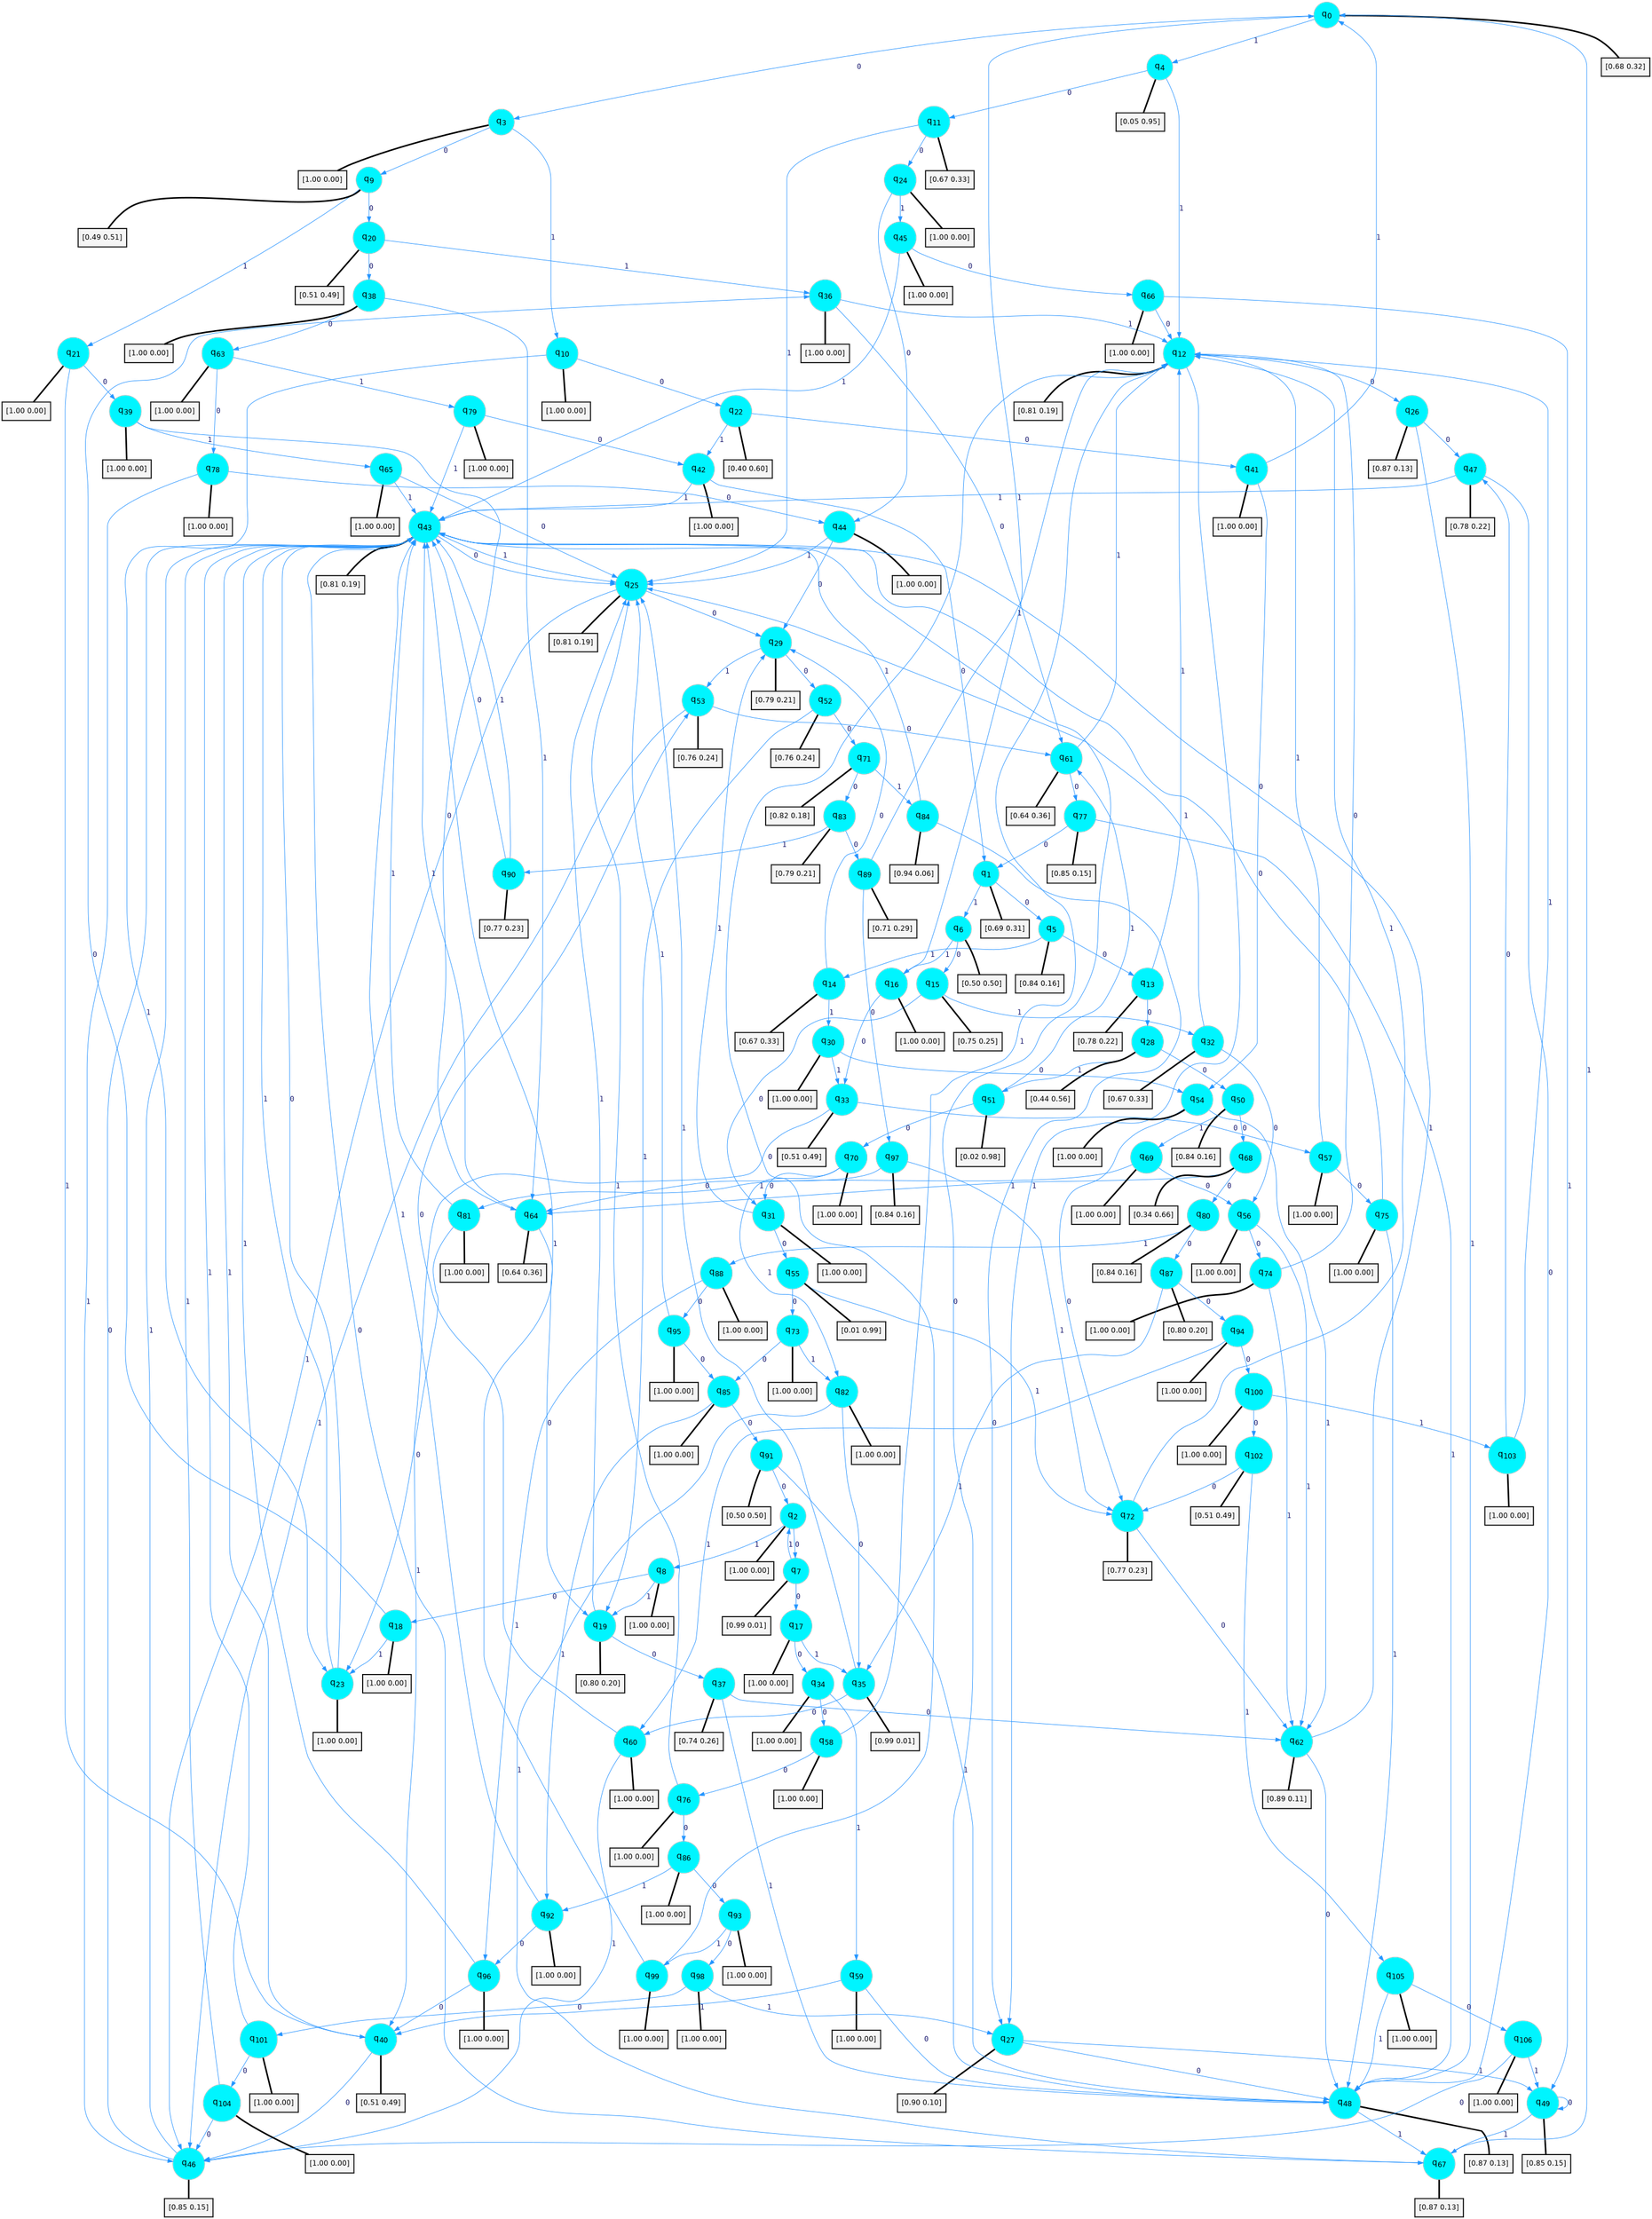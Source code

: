 digraph G {
graph [
bgcolor=transparent, dpi=300, rankdir=TD, size="40,25"];
node [
color=gray, fillcolor=turquoise1, fontcolor=black, fontname=Helvetica, fontsize=16, fontweight=bold, shape=circle, style=filled];
edge [
arrowsize=1, color=dodgerblue1, fontcolor=midnightblue, fontname=courier, fontweight=bold, penwidth=1, style=solid, weight=20];
0[label=<q<SUB>0</SUB>>];
1[label=<q<SUB>1</SUB>>];
2[label=<q<SUB>2</SUB>>];
3[label=<q<SUB>3</SUB>>];
4[label=<q<SUB>4</SUB>>];
5[label=<q<SUB>5</SUB>>];
6[label=<q<SUB>6</SUB>>];
7[label=<q<SUB>7</SUB>>];
8[label=<q<SUB>8</SUB>>];
9[label=<q<SUB>9</SUB>>];
10[label=<q<SUB>10</SUB>>];
11[label=<q<SUB>11</SUB>>];
12[label=<q<SUB>12</SUB>>];
13[label=<q<SUB>13</SUB>>];
14[label=<q<SUB>14</SUB>>];
15[label=<q<SUB>15</SUB>>];
16[label=<q<SUB>16</SUB>>];
17[label=<q<SUB>17</SUB>>];
18[label=<q<SUB>18</SUB>>];
19[label=<q<SUB>19</SUB>>];
20[label=<q<SUB>20</SUB>>];
21[label=<q<SUB>21</SUB>>];
22[label=<q<SUB>22</SUB>>];
23[label=<q<SUB>23</SUB>>];
24[label=<q<SUB>24</SUB>>];
25[label=<q<SUB>25</SUB>>];
26[label=<q<SUB>26</SUB>>];
27[label=<q<SUB>27</SUB>>];
28[label=<q<SUB>28</SUB>>];
29[label=<q<SUB>29</SUB>>];
30[label=<q<SUB>30</SUB>>];
31[label=<q<SUB>31</SUB>>];
32[label=<q<SUB>32</SUB>>];
33[label=<q<SUB>33</SUB>>];
34[label=<q<SUB>34</SUB>>];
35[label=<q<SUB>35</SUB>>];
36[label=<q<SUB>36</SUB>>];
37[label=<q<SUB>37</SUB>>];
38[label=<q<SUB>38</SUB>>];
39[label=<q<SUB>39</SUB>>];
40[label=<q<SUB>40</SUB>>];
41[label=<q<SUB>41</SUB>>];
42[label=<q<SUB>42</SUB>>];
43[label=<q<SUB>43</SUB>>];
44[label=<q<SUB>44</SUB>>];
45[label=<q<SUB>45</SUB>>];
46[label=<q<SUB>46</SUB>>];
47[label=<q<SUB>47</SUB>>];
48[label=<q<SUB>48</SUB>>];
49[label=<q<SUB>49</SUB>>];
50[label=<q<SUB>50</SUB>>];
51[label=<q<SUB>51</SUB>>];
52[label=<q<SUB>52</SUB>>];
53[label=<q<SUB>53</SUB>>];
54[label=<q<SUB>54</SUB>>];
55[label=<q<SUB>55</SUB>>];
56[label=<q<SUB>56</SUB>>];
57[label=<q<SUB>57</SUB>>];
58[label=<q<SUB>58</SUB>>];
59[label=<q<SUB>59</SUB>>];
60[label=<q<SUB>60</SUB>>];
61[label=<q<SUB>61</SUB>>];
62[label=<q<SUB>62</SUB>>];
63[label=<q<SUB>63</SUB>>];
64[label=<q<SUB>64</SUB>>];
65[label=<q<SUB>65</SUB>>];
66[label=<q<SUB>66</SUB>>];
67[label=<q<SUB>67</SUB>>];
68[label=<q<SUB>68</SUB>>];
69[label=<q<SUB>69</SUB>>];
70[label=<q<SUB>70</SUB>>];
71[label=<q<SUB>71</SUB>>];
72[label=<q<SUB>72</SUB>>];
73[label=<q<SUB>73</SUB>>];
74[label=<q<SUB>74</SUB>>];
75[label=<q<SUB>75</SUB>>];
76[label=<q<SUB>76</SUB>>];
77[label=<q<SUB>77</SUB>>];
78[label=<q<SUB>78</SUB>>];
79[label=<q<SUB>79</SUB>>];
80[label=<q<SUB>80</SUB>>];
81[label=<q<SUB>81</SUB>>];
82[label=<q<SUB>82</SUB>>];
83[label=<q<SUB>83</SUB>>];
84[label=<q<SUB>84</SUB>>];
85[label=<q<SUB>85</SUB>>];
86[label=<q<SUB>86</SUB>>];
87[label=<q<SUB>87</SUB>>];
88[label=<q<SUB>88</SUB>>];
89[label=<q<SUB>89</SUB>>];
90[label=<q<SUB>90</SUB>>];
91[label=<q<SUB>91</SUB>>];
92[label=<q<SUB>92</SUB>>];
93[label=<q<SUB>93</SUB>>];
94[label=<q<SUB>94</SUB>>];
95[label=<q<SUB>95</SUB>>];
96[label=<q<SUB>96</SUB>>];
97[label=<q<SUB>97</SUB>>];
98[label=<q<SUB>98</SUB>>];
99[label=<q<SUB>99</SUB>>];
100[label=<q<SUB>100</SUB>>];
101[label=<q<SUB>101</SUB>>];
102[label=<q<SUB>102</SUB>>];
103[label=<q<SUB>103</SUB>>];
104[label=<q<SUB>104</SUB>>];
105[label=<q<SUB>105</SUB>>];
106[label=<q<SUB>106</SUB>>];
107[label="[0.68 0.32]", shape=box,fontcolor=black, fontname=Helvetica, fontsize=14, penwidth=2, fillcolor=whitesmoke,color=black];
108[label="[0.69 0.31]", shape=box,fontcolor=black, fontname=Helvetica, fontsize=14, penwidth=2, fillcolor=whitesmoke,color=black];
109[label="[1.00 0.00]", shape=box,fontcolor=black, fontname=Helvetica, fontsize=14, penwidth=2, fillcolor=whitesmoke,color=black];
110[label="[1.00 0.00]", shape=box,fontcolor=black, fontname=Helvetica, fontsize=14, penwidth=2, fillcolor=whitesmoke,color=black];
111[label="[0.05 0.95]", shape=box,fontcolor=black, fontname=Helvetica, fontsize=14, penwidth=2, fillcolor=whitesmoke,color=black];
112[label="[0.84 0.16]", shape=box,fontcolor=black, fontname=Helvetica, fontsize=14, penwidth=2, fillcolor=whitesmoke,color=black];
113[label="[0.50 0.50]", shape=box,fontcolor=black, fontname=Helvetica, fontsize=14, penwidth=2, fillcolor=whitesmoke,color=black];
114[label="[0.99 0.01]", shape=box,fontcolor=black, fontname=Helvetica, fontsize=14, penwidth=2, fillcolor=whitesmoke,color=black];
115[label="[1.00 0.00]", shape=box,fontcolor=black, fontname=Helvetica, fontsize=14, penwidth=2, fillcolor=whitesmoke,color=black];
116[label="[0.49 0.51]", shape=box,fontcolor=black, fontname=Helvetica, fontsize=14, penwidth=2, fillcolor=whitesmoke,color=black];
117[label="[1.00 0.00]", shape=box,fontcolor=black, fontname=Helvetica, fontsize=14, penwidth=2, fillcolor=whitesmoke,color=black];
118[label="[0.67 0.33]", shape=box,fontcolor=black, fontname=Helvetica, fontsize=14, penwidth=2, fillcolor=whitesmoke,color=black];
119[label="[0.81 0.19]", shape=box,fontcolor=black, fontname=Helvetica, fontsize=14, penwidth=2, fillcolor=whitesmoke,color=black];
120[label="[0.78 0.22]", shape=box,fontcolor=black, fontname=Helvetica, fontsize=14, penwidth=2, fillcolor=whitesmoke,color=black];
121[label="[0.67 0.33]", shape=box,fontcolor=black, fontname=Helvetica, fontsize=14, penwidth=2, fillcolor=whitesmoke,color=black];
122[label="[0.75 0.25]", shape=box,fontcolor=black, fontname=Helvetica, fontsize=14, penwidth=2, fillcolor=whitesmoke,color=black];
123[label="[1.00 0.00]", shape=box,fontcolor=black, fontname=Helvetica, fontsize=14, penwidth=2, fillcolor=whitesmoke,color=black];
124[label="[1.00 0.00]", shape=box,fontcolor=black, fontname=Helvetica, fontsize=14, penwidth=2, fillcolor=whitesmoke,color=black];
125[label="[1.00 0.00]", shape=box,fontcolor=black, fontname=Helvetica, fontsize=14, penwidth=2, fillcolor=whitesmoke,color=black];
126[label="[0.80 0.20]", shape=box,fontcolor=black, fontname=Helvetica, fontsize=14, penwidth=2, fillcolor=whitesmoke,color=black];
127[label="[0.51 0.49]", shape=box,fontcolor=black, fontname=Helvetica, fontsize=14, penwidth=2, fillcolor=whitesmoke,color=black];
128[label="[1.00 0.00]", shape=box,fontcolor=black, fontname=Helvetica, fontsize=14, penwidth=2, fillcolor=whitesmoke,color=black];
129[label="[0.40 0.60]", shape=box,fontcolor=black, fontname=Helvetica, fontsize=14, penwidth=2, fillcolor=whitesmoke,color=black];
130[label="[1.00 0.00]", shape=box,fontcolor=black, fontname=Helvetica, fontsize=14, penwidth=2, fillcolor=whitesmoke,color=black];
131[label="[1.00 0.00]", shape=box,fontcolor=black, fontname=Helvetica, fontsize=14, penwidth=2, fillcolor=whitesmoke,color=black];
132[label="[0.81 0.19]", shape=box,fontcolor=black, fontname=Helvetica, fontsize=14, penwidth=2, fillcolor=whitesmoke,color=black];
133[label="[0.87 0.13]", shape=box,fontcolor=black, fontname=Helvetica, fontsize=14, penwidth=2, fillcolor=whitesmoke,color=black];
134[label="[0.90 0.10]", shape=box,fontcolor=black, fontname=Helvetica, fontsize=14, penwidth=2, fillcolor=whitesmoke,color=black];
135[label="[0.44 0.56]", shape=box,fontcolor=black, fontname=Helvetica, fontsize=14, penwidth=2, fillcolor=whitesmoke,color=black];
136[label="[0.79 0.21]", shape=box,fontcolor=black, fontname=Helvetica, fontsize=14, penwidth=2, fillcolor=whitesmoke,color=black];
137[label="[1.00 0.00]", shape=box,fontcolor=black, fontname=Helvetica, fontsize=14, penwidth=2, fillcolor=whitesmoke,color=black];
138[label="[1.00 0.00]", shape=box,fontcolor=black, fontname=Helvetica, fontsize=14, penwidth=2, fillcolor=whitesmoke,color=black];
139[label="[0.67 0.33]", shape=box,fontcolor=black, fontname=Helvetica, fontsize=14, penwidth=2, fillcolor=whitesmoke,color=black];
140[label="[0.51 0.49]", shape=box,fontcolor=black, fontname=Helvetica, fontsize=14, penwidth=2, fillcolor=whitesmoke,color=black];
141[label="[1.00 0.00]", shape=box,fontcolor=black, fontname=Helvetica, fontsize=14, penwidth=2, fillcolor=whitesmoke,color=black];
142[label="[0.99 0.01]", shape=box,fontcolor=black, fontname=Helvetica, fontsize=14, penwidth=2, fillcolor=whitesmoke,color=black];
143[label="[1.00 0.00]", shape=box,fontcolor=black, fontname=Helvetica, fontsize=14, penwidth=2, fillcolor=whitesmoke,color=black];
144[label="[0.74 0.26]", shape=box,fontcolor=black, fontname=Helvetica, fontsize=14, penwidth=2, fillcolor=whitesmoke,color=black];
145[label="[1.00 0.00]", shape=box,fontcolor=black, fontname=Helvetica, fontsize=14, penwidth=2, fillcolor=whitesmoke,color=black];
146[label="[1.00 0.00]", shape=box,fontcolor=black, fontname=Helvetica, fontsize=14, penwidth=2, fillcolor=whitesmoke,color=black];
147[label="[0.51 0.49]", shape=box,fontcolor=black, fontname=Helvetica, fontsize=14, penwidth=2, fillcolor=whitesmoke,color=black];
148[label="[1.00 0.00]", shape=box,fontcolor=black, fontname=Helvetica, fontsize=14, penwidth=2, fillcolor=whitesmoke,color=black];
149[label="[1.00 0.00]", shape=box,fontcolor=black, fontname=Helvetica, fontsize=14, penwidth=2, fillcolor=whitesmoke,color=black];
150[label="[0.81 0.19]", shape=box,fontcolor=black, fontname=Helvetica, fontsize=14, penwidth=2, fillcolor=whitesmoke,color=black];
151[label="[1.00 0.00]", shape=box,fontcolor=black, fontname=Helvetica, fontsize=14, penwidth=2, fillcolor=whitesmoke,color=black];
152[label="[1.00 0.00]", shape=box,fontcolor=black, fontname=Helvetica, fontsize=14, penwidth=2, fillcolor=whitesmoke,color=black];
153[label="[0.85 0.15]", shape=box,fontcolor=black, fontname=Helvetica, fontsize=14, penwidth=2, fillcolor=whitesmoke,color=black];
154[label="[0.78 0.22]", shape=box,fontcolor=black, fontname=Helvetica, fontsize=14, penwidth=2, fillcolor=whitesmoke,color=black];
155[label="[0.87 0.13]", shape=box,fontcolor=black, fontname=Helvetica, fontsize=14, penwidth=2, fillcolor=whitesmoke,color=black];
156[label="[0.85 0.15]", shape=box,fontcolor=black, fontname=Helvetica, fontsize=14, penwidth=2, fillcolor=whitesmoke,color=black];
157[label="[0.84 0.16]", shape=box,fontcolor=black, fontname=Helvetica, fontsize=14, penwidth=2, fillcolor=whitesmoke,color=black];
158[label="[0.02 0.98]", shape=box,fontcolor=black, fontname=Helvetica, fontsize=14, penwidth=2, fillcolor=whitesmoke,color=black];
159[label="[0.76 0.24]", shape=box,fontcolor=black, fontname=Helvetica, fontsize=14, penwidth=2, fillcolor=whitesmoke,color=black];
160[label="[0.76 0.24]", shape=box,fontcolor=black, fontname=Helvetica, fontsize=14, penwidth=2, fillcolor=whitesmoke,color=black];
161[label="[1.00 0.00]", shape=box,fontcolor=black, fontname=Helvetica, fontsize=14, penwidth=2, fillcolor=whitesmoke,color=black];
162[label="[0.01 0.99]", shape=box,fontcolor=black, fontname=Helvetica, fontsize=14, penwidth=2, fillcolor=whitesmoke,color=black];
163[label="[1.00 0.00]", shape=box,fontcolor=black, fontname=Helvetica, fontsize=14, penwidth=2, fillcolor=whitesmoke,color=black];
164[label="[1.00 0.00]", shape=box,fontcolor=black, fontname=Helvetica, fontsize=14, penwidth=2, fillcolor=whitesmoke,color=black];
165[label="[1.00 0.00]", shape=box,fontcolor=black, fontname=Helvetica, fontsize=14, penwidth=2, fillcolor=whitesmoke,color=black];
166[label="[1.00 0.00]", shape=box,fontcolor=black, fontname=Helvetica, fontsize=14, penwidth=2, fillcolor=whitesmoke,color=black];
167[label="[1.00 0.00]", shape=box,fontcolor=black, fontname=Helvetica, fontsize=14, penwidth=2, fillcolor=whitesmoke,color=black];
168[label="[0.64 0.36]", shape=box,fontcolor=black, fontname=Helvetica, fontsize=14, penwidth=2, fillcolor=whitesmoke,color=black];
169[label="[0.89 0.11]", shape=box,fontcolor=black, fontname=Helvetica, fontsize=14, penwidth=2, fillcolor=whitesmoke,color=black];
170[label="[1.00 0.00]", shape=box,fontcolor=black, fontname=Helvetica, fontsize=14, penwidth=2, fillcolor=whitesmoke,color=black];
171[label="[0.64 0.36]", shape=box,fontcolor=black, fontname=Helvetica, fontsize=14, penwidth=2, fillcolor=whitesmoke,color=black];
172[label="[1.00 0.00]", shape=box,fontcolor=black, fontname=Helvetica, fontsize=14, penwidth=2, fillcolor=whitesmoke,color=black];
173[label="[1.00 0.00]", shape=box,fontcolor=black, fontname=Helvetica, fontsize=14, penwidth=2, fillcolor=whitesmoke,color=black];
174[label="[0.87 0.13]", shape=box,fontcolor=black, fontname=Helvetica, fontsize=14, penwidth=2, fillcolor=whitesmoke,color=black];
175[label="[0.34 0.66]", shape=box,fontcolor=black, fontname=Helvetica, fontsize=14, penwidth=2, fillcolor=whitesmoke,color=black];
176[label="[1.00 0.00]", shape=box,fontcolor=black, fontname=Helvetica, fontsize=14, penwidth=2, fillcolor=whitesmoke,color=black];
177[label="[1.00 0.00]", shape=box,fontcolor=black, fontname=Helvetica, fontsize=14, penwidth=2, fillcolor=whitesmoke,color=black];
178[label="[0.82 0.18]", shape=box,fontcolor=black, fontname=Helvetica, fontsize=14, penwidth=2, fillcolor=whitesmoke,color=black];
179[label="[0.77 0.23]", shape=box,fontcolor=black, fontname=Helvetica, fontsize=14, penwidth=2, fillcolor=whitesmoke,color=black];
180[label="[1.00 0.00]", shape=box,fontcolor=black, fontname=Helvetica, fontsize=14, penwidth=2, fillcolor=whitesmoke,color=black];
181[label="[1.00 0.00]", shape=box,fontcolor=black, fontname=Helvetica, fontsize=14, penwidth=2, fillcolor=whitesmoke,color=black];
182[label="[1.00 0.00]", shape=box,fontcolor=black, fontname=Helvetica, fontsize=14, penwidth=2, fillcolor=whitesmoke,color=black];
183[label="[1.00 0.00]", shape=box,fontcolor=black, fontname=Helvetica, fontsize=14, penwidth=2, fillcolor=whitesmoke,color=black];
184[label="[0.85 0.15]", shape=box,fontcolor=black, fontname=Helvetica, fontsize=14, penwidth=2, fillcolor=whitesmoke,color=black];
185[label="[1.00 0.00]", shape=box,fontcolor=black, fontname=Helvetica, fontsize=14, penwidth=2, fillcolor=whitesmoke,color=black];
186[label="[1.00 0.00]", shape=box,fontcolor=black, fontname=Helvetica, fontsize=14, penwidth=2, fillcolor=whitesmoke,color=black];
187[label="[0.84 0.16]", shape=box,fontcolor=black, fontname=Helvetica, fontsize=14, penwidth=2, fillcolor=whitesmoke,color=black];
188[label="[1.00 0.00]", shape=box,fontcolor=black, fontname=Helvetica, fontsize=14, penwidth=2, fillcolor=whitesmoke,color=black];
189[label="[1.00 0.00]", shape=box,fontcolor=black, fontname=Helvetica, fontsize=14, penwidth=2, fillcolor=whitesmoke,color=black];
190[label="[0.79 0.21]", shape=box,fontcolor=black, fontname=Helvetica, fontsize=14, penwidth=2, fillcolor=whitesmoke,color=black];
191[label="[0.94 0.06]", shape=box,fontcolor=black, fontname=Helvetica, fontsize=14, penwidth=2, fillcolor=whitesmoke,color=black];
192[label="[1.00 0.00]", shape=box,fontcolor=black, fontname=Helvetica, fontsize=14, penwidth=2, fillcolor=whitesmoke,color=black];
193[label="[1.00 0.00]", shape=box,fontcolor=black, fontname=Helvetica, fontsize=14, penwidth=2, fillcolor=whitesmoke,color=black];
194[label="[0.80 0.20]", shape=box,fontcolor=black, fontname=Helvetica, fontsize=14, penwidth=2, fillcolor=whitesmoke,color=black];
195[label="[1.00 0.00]", shape=box,fontcolor=black, fontname=Helvetica, fontsize=14, penwidth=2, fillcolor=whitesmoke,color=black];
196[label="[0.71 0.29]", shape=box,fontcolor=black, fontname=Helvetica, fontsize=14, penwidth=2, fillcolor=whitesmoke,color=black];
197[label="[0.77 0.23]", shape=box,fontcolor=black, fontname=Helvetica, fontsize=14, penwidth=2, fillcolor=whitesmoke,color=black];
198[label="[0.50 0.50]", shape=box,fontcolor=black, fontname=Helvetica, fontsize=14, penwidth=2, fillcolor=whitesmoke,color=black];
199[label="[1.00 0.00]", shape=box,fontcolor=black, fontname=Helvetica, fontsize=14, penwidth=2, fillcolor=whitesmoke,color=black];
200[label="[1.00 0.00]", shape=box,fontcolor=black, fontname=Helvetica, fontsize=14, penwidth=2, fillcolor=whitesmoke,color=black];
201[label="[1.00 0.00]", shape=box,fontcolor=black, fontname=Helvetica, fontsize=14, penwidth=2, fillcolor=whitesmoke,color=black];
202[label="[1.00 0.00]", shape=box,fontcolor=black, fontname=Helvetica, fontsize=14, penwidth=2, fillcolor=whitesmoke,color=black];
203[label="[1.00 0.00]", shape=box,fontcolor=black, fontname=Helvetica, fontsize=14, penwidth=2, fillcolor=whitesmoke,color=black];
204[label="[0.84 0.16]", shape=box,fontcolor=black, fontname=Helvetica, fontsize=14, penwidth=2, fillcolor=whitesmoke,color=black];
205[label="[1.00 0.00]", shape=box,fontcolor=black, fontname=Helvetica, fontsize=14, penwidth=2, fillcolor=whitesmoke,color=black];
206[label="[1.00 0.00]", shape=box,fontcolor=black, fontname=Helvetica, fontsize=14, penwidth=2, fillcolor=whitesmoke,color=black];
207[label="[1.00 0.00]", shape=box,fontcolor=black, fontname=Helvetica, fontsize=14, penwidth=2, fillcolor=whitesmoke,color=black];
208[label="[1.00 0.00]", shape=box,fontcolor=black, fontname=Helvetica, fontsize=14, penwidth=2, fillcolor=whitesmoke,color=black];
209[label="[0.51 0.49]", shape=box,fontcolor=black, fontname=Helvetica, fontsize=14, penwidth=2, fillcolor=whitesmoke,color=black];
210[label="[1.00 0.00]", shape=box,fontcolor=black, fontname=Helvetica, fontsize=14, penwidth=2, fillcolor=whitesmoke,color=black];
211[label="[1.00 0.00]", shape=box,fontcolor=black, fontname=Helvetica, fontsize=14, penwidth=2, fillcolor=whitesmoke,color=black];
212[label="[1.00 0.00]", shape=box,fontcolor=black, fontname=Helvetica, fontsize=14, penwidth=2, fillcolor=whitesmoke,color=black];
213[label="[1.00 0.00]", shape=box,fontcolor=black, fontname=Helvetica, fontsize=14, penwidth=2, fillcolor=whitesmoke,color=black];
0->3 [label=0];
0->4 [label=1];
0->107 [arrowhead=none, penwidth=3,color=black];
1->5 [label=0];
1->6 [label=1];
1->108 [arrowhead=none, penwidth=3,color=black];
2->7 [label=0];
2->8 [label=1];
2->109 [arrowhead=none, penwidth=3,color=black];
3->9 [label=0];
3->10 [label=1];
3->110 [arrowhead=none, penwidth=3,color=black];
4->11 [label=0];
4->12 [label=1];
4->111 [arrowhead=none, penwidth=3,color=black];
5->13 [label=0];
5->14 [label=1];
5->112 [arrowhead=none, penwidth=3,color=black];
6->15 [label=0];
6->16 [label=1];
6->113 [arrowhead=none, penwidth=3,color=black];
7->17 [label=0];
7->2 [label=1];
7->114 [arrowhead=none, penwidth=3,color=black];
8->18 [label=0];
8->19 [label=1];
8->115 [arrowhead=none, penwidth=3,color=black];
9->20 [label=0];
9->21 [label=1];
9->116 [arrowhead=none, penwidth=3,color=black];
10->22 [label=0];
10->23 [label=1];
10->117 [arrowhead=none, penwidth=3,color=black];
11->24 [label=0];
11->25 [label=1];
11->118 [arrowhead=none, penwidth=3,color=black];
12->26 [label=0];
12->27 [label=1];
12->119 [arrowhead=none, penwidth=3,color=black];
13->28 [label=0];
13->12 [label=1];
13->120 [arrowhead=none, penwidth=3,color=black];
14->29 [label=0];
14->30 [label=1];
14->121 [arrowhead=none, penwidth=3,color=black];
15->31 [label=0];
15->32 [label=1];
15->122 [arrowhead=none, penwidth=3,color=black];
16->33 [label=0];
16->0 [label=1];
16->123 [arrowhead=none, penwidth=3,color=black];
17->34 [label=0];
17->35 [label=1];
17->124 [arrowhead=none, penwidth=3,color=black];
18->36 [label=0];
18->23 [label=1];
18->125 [arrowhead=none, penwidth=3,color=black];
19->37 [label=0];
19->25 [label=1];
19->126 [arrowhead=none, penwidth=3,color=black];
20->38 [label=0];
20->36 [label=1];
20->127 [arrowhead=none, penwidth=3,color=black];
21->39 [label=0];
21->40 [label=1];
21->128 [arrowhead=none, penwidth=3,color=black];
22->41 [label=0];
22->42 [label=1];
22->129 [arrowhead=none, penwidth=3,color=black];
23->43 [label=0];
23->43 [label=1];
23->130 [arrowhead=none, penwidth=3,color=black];
24->44 [label=0];
24->45 [label=1];
24->131 [arrowhead=none, penwidth=3,color=black];
25->29 [label=0];
25->46 [label=1];
25->132 [arrowhead=none, penwidth=3,color=black];
26->47 [label=0];
26->48 [label=1];
26->133 [arrowhead=none, penwidth=3,color=black];
27->48 [label=0];
27->49 [label=1];
27->134 [arrowhead=none, penwidth=3,color=black];
28->50 [label=0];
28->51 [label=1];
28->135 [arrowhead=none, penwidth=3,color=black];
29->52 [label=0];
29->53 [label=1];
29->136 [arrowhead=none, penwidth=3,color=black];
30->54 [label=0];
30->33 [label=1];
30->137 [arrowhead=none, penwidth=3,color=black];
31->55 [label=0];
31->29 [label=1];
31->138 [arrowhead=none, penwidth=3,color=black];
32->56 [label=0];
32->25 [label=1];
32->139 [arrowhead=none, penwidth=3,color=black];
33->57 [label=0];
33->40 [label=1];
33->140 [arrowhead=none, penwidth=3,color=black];
34->58 [label=0];
34->59 [label=1];
34->141 [arrowhead=none, penwidth=3,color=black];
35->60 [label=0];
35->25 [label=1];
35->142 [arrowhead=none, penwidth=3,color=black];
36->61 [label=0];
36->12 [label=1];
36->143 [arrowhead=none, penwidth=3,color=black];
37->62 [label=0];
37->48 [label=1];
37->144 [arrowhead=none, penwidth=3,color=black];
38->63 [label=0];
38->64 [label=1];
38->145 [arrowhead=none, penwidth=3,color=black];
39->64 [label=0];
39->65 [label=1];
39->146 [arrowhead=none, penwidth=3,color=black];
40->46 [label=0];
40->43 [label=1];
40->147 [arrowhead=none, penwidth=3,color=black];
41->54 [label=0];
41->0 [label=1];
41->148 [arrowhead=none, penwidth=3,color=black];
42->1 [label=0];
42->43 [label=1];
42->149 [arrowhead=none, penwidth=3,color=black];
43->25 [label=0];
43->25 [label=1];
43->150 [arrowhead=none, penwidth=3,color=black];
44->29 [label=0];
44->25 [label=1];
44->151 [arrowhead=none, penwidth=3,color=black];
45->66 [label=0];
45->43 [label=1];
45->152 [arrowhead=none, penwidth=3,color=black];
46->43 [label=0];
46->43 [label=1];
46->153 [arrowhead=none, penwidth=3,color=black];
47->48 [label=0];
47->43 [label=1];
47->154 [arrowhead=none, penwidth=3,color=black];
48->43 [label=0];
48->67 [label=1];
48->155 [arrowhead=none, penwidth=3,color=black];
49->49 [label=0];
49->67 [label=1];
49->156 [arrowhead=none, penwidth=3,color=black];
50->68 [label=0];
50->69 [label=1];
50->157 [arrowhead=none, penwidth=3,color=black];
51->70 [label=0];
51->61 [label=1];
51->158 [arrowhead=none, penwidth=3,color=black];
52->71 [label=0];
52->19 [label=1];
52->159 [arrowhead=none, penwidth=3,color=black];
53->61 [label=0];
53->46 [label=1];
53->160 [arrowhead=none, penwidth=3,color=black];
54->72 [label=0];
54->62 [label=1];
54->161 [arrowhead=none, penwidth=3,color=black];
55->73 [label=0];
55->72 [label=1];
55->162 [arrowhead=none, penwidth=3,color=black];
56->74 [label=0];
56->62 [label=1];
56->163 [arrowhead=none, penwidth=3,color=black];
57->75 [label=0];
57->12 [label=1];
57->164 [arrowhead=none, penwidth=3,color=black];
58->76 [label=0];
58->12 [label=1];
58->165 [arrowhead=none, penwidth=3,color=black];
59->48 [label=0];
59->40 [label=1];
59->166 [arrowhead=none, penwidth=3,color=black];
60->53 [label=0];
60->46 [label=1];
60->167 [arrowhead=none, penwidth=3,color=black];
61->77 [label=0];
61->12 [label=1];
61->168 [arrowhead=none, penwidth=3,color=black];
62->48 [label=0];
62->43 [label=1];
62->169 [arrowhead=none, penwidth=3,color=black];
63->78 [label=0];
63->79 [label=1];
63->170 [arrowhead=none, penwidth=3,color=black];
64->19 [label=0];
64->43 [label=1];
64->171 [arrowhead=none, penwidth=3,color=black];
65->25 [label=0];
65->43 [label=1];
65->172 [arrowhead=none, penwidth=3,color=black];
66->12 [label=0];
66->49 [label=1];
66->173 [arrowhead=none, penwidth=3,color=black];
67->43 [label=0];
67->0 [label=1];
67->174 [arrowhead=none, penwidth=3,color=black];
68->80 [label=0];
68->64 [label=1];
68->175 [arrowhead=none, penwidth=3,color=black];
69->56 [label=0];
69->81 [label=1];
69->176 [arrowhead=none, penwidth=3,color=black];
70->31 [label=0];
70->82 [label=1];
70->177 [arrowhead=none, penwidth=3,color=black];
71->83 [label=0];
71->84 [label=1];
71->178 [arrowhead=none, penwidth=3,color=black];
72->62 [label=0];
72->12 [label=1];
72->179 [arrowhead=none, penwidth=3,color=black];
73->85 [label=0];
73->82 [label=1];
73->180 [arrowhead=none, penwidth=3,color=black];
74->12 [label=0];
74->62 [label=1];
74->181 [arrowhead=none, penwidth=3,color=black];
75->43 [label=0];
75->48 [label=1];
75->182 [arrowhead=none, penwidth=3,color=black];
76->86 [label=0];
76->25 [label=1];
76->183 [arrowhead=none, penwidth=3,color=black];
77->1 [label=0];
77->48 [label=1];
77->184 [arrowhead=none, penwidth=3,color=black];
78->44 [label=0];
78->46 [label=1];
78->185 [arrowhead=none, penwidth=3,color=black];
79->42 [label=0];
79->43 [label=1];
79->186 [arrowhead=none, penwidth=3,color=black];
80->87 [label=0];
80->88 [label=1];
80->187 [arrowhead=none, penwidth=3,color=black];
81->23 [label=0];
81->43 [label=1];
81->188 [arrowhead=none, penwidth=3,color=black];
82->35 [label=0];
82->67 [label=1];
82->189 [arrowhead=none, penwidth=3,color=black];
83->89 [label=0];
83->90 [label=1];
83->190 [arrowhead=none, penwidth=3,color=black];
84->27 [label=0];
84->43 [label=1];
84->191 [arrowhead=none, penwidth=3,color=black];
85->91 [label=0];
85->92 [label=1];
85->192 [arrowhead=none, penwidth=3,color=black];
86->93 [label=0];
86->92 [label=1];
86->193 [arrowhead=none, penwidth=3,color=black];
87->94 [label=0];
87->35 [label=1];
87->194 [arrowhead=none, penwidth=3,color=black];
88->95 [label=0];
88->96 [label=1];
88->195 [arrowhead=none, penwidth=3,color=black];
89->97 [label=0];
89->12 [label=1];
89->196 [arrowhead=none, penwidth=3,color=black];
90->43 [label=0];
90->43 [label=1];
90->197 [arrowhead=none, penwidth=3,color=black];
91->2 [label=0];
91->48 [label=1];
91->198 [arrowhead=none, penwidth=3,color=black];
92->96 [label=0];
92->43 [label=1];
92->199 [arrowhead=none, penwidth=3,color=black];
93->98 [label=0];
93->99 [label=1];
93->200 [arrowhead=none, penwidth=3,color=black];
94->100 [label=0];
94->60 [label=1];
94->201 [arrowhead=none, penwidth=3,color=black];
95->85 [label=0];
95->25 [label=1];
95->202 [arrowhead=none, penwidth=3,color=black];
96->40 [label=0];
96->43 [label=1];
96->203 [arrowhead=none, penwidth=3,color=black];
97->64 [label=0];
97->72 [label=1];
97->204 [arrowhead=none, penwidth=3,color=black];
98->101 [label=0];
98->27 [label=1];
98->205 [arrowhead=none, penwidth=3,color=black];
99->12 [label=0];
99->43 [label=1];
99->206 [arrowhead=none, penwidth=3,color=black];
100->102 [label=0];
100->103 [label=1];
100->207 [arrowhead=none, penwidth=3,color=black];
101->104 [label=0];
101->43 [label=1];
101->208 [arrowhead=none, penwidth=3,color=black];
102->72 [label=0];
102->105 [label=1];
102->209 [arrowhead=none, penwidth=3,color=black];
103->47 [label=0];
103->12 [label=1];
103->210 [arrowhead=none, penwidth=3,color=black];
104->46 [label=0];
104->43 [label=1];
104->211 [arrowhead=none, penwidth=3,color=black];
105->106 [label=0];
105->48 [label=1];
105->212 [arrowhead=none, penwidth=3,color=black];
106->46 [label=0];
106->49 [label=1];
106->213 [arrowhead=none, penwidth=3,color=black];
}

